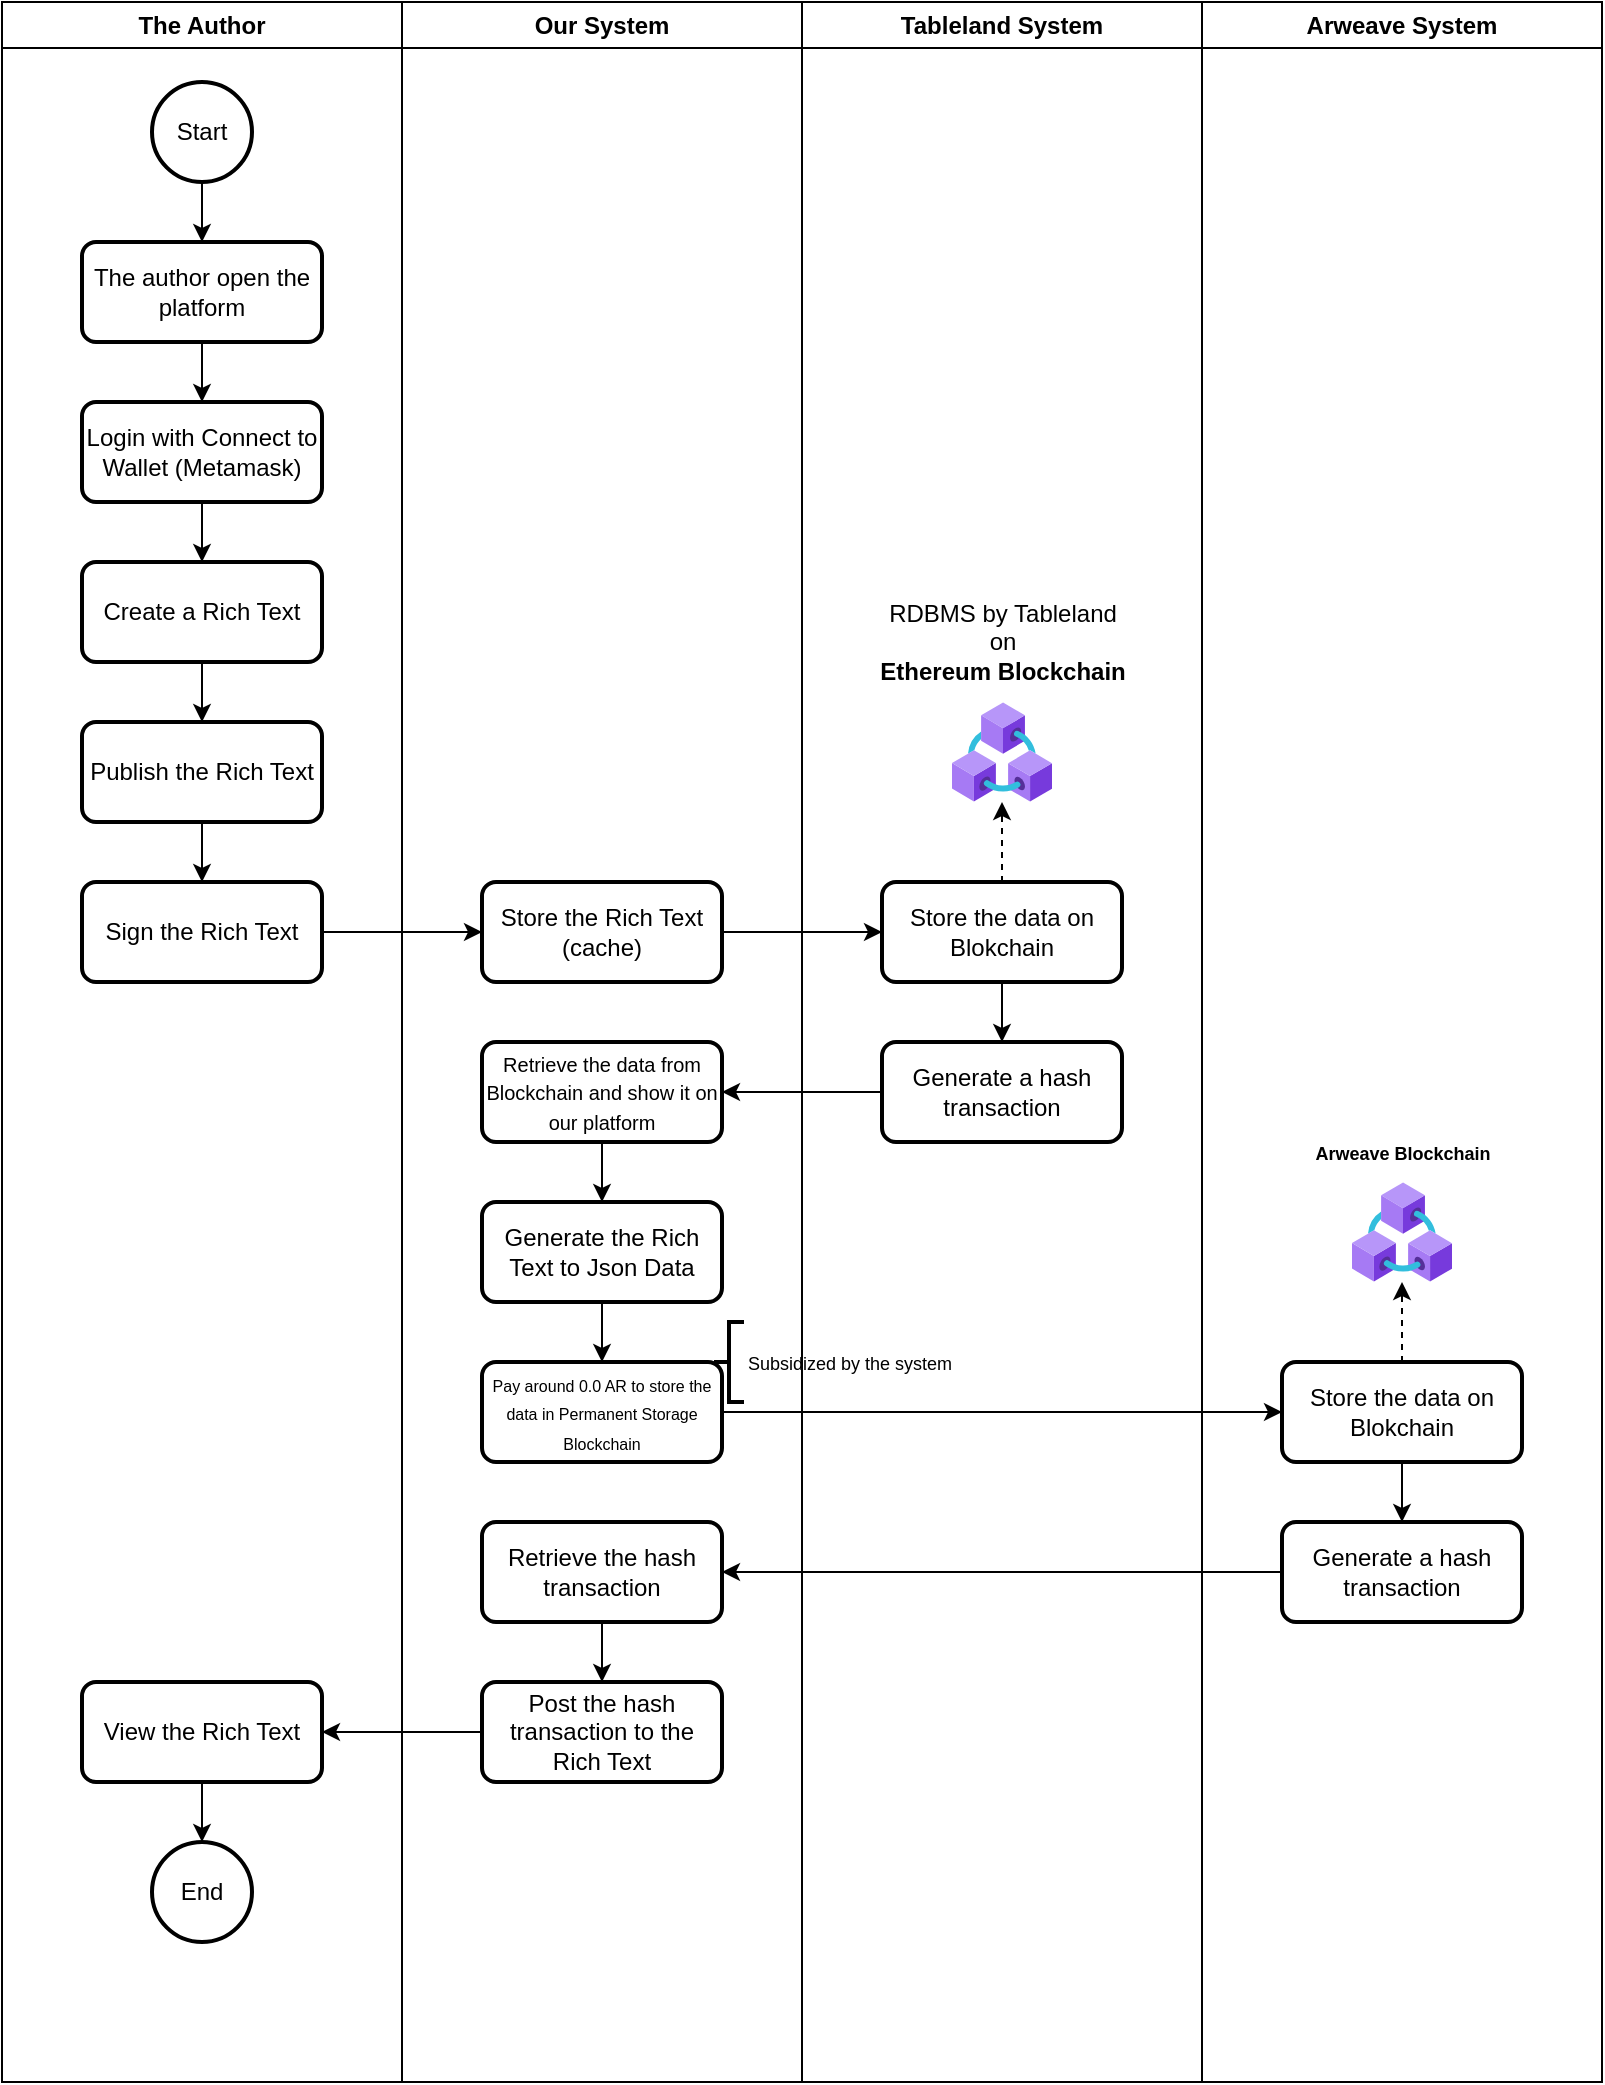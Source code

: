 <mxfile version="20.7.4" type="github">
  <diagram id="A-N_H2hhTLneZuX6YuYR" name="Page-1">
    <mxGraphModel dx="880" dy="444" grid="1" gridSize="10" guides="1" tooltips="1" connect="1" arrows="1" fold="1" page="1" pageScale="1" pageWidth="850" pageHeight="1100" math="0" shadow="0">
      <root>
        <mxCell id="0" />
        <mxCell id="1" parent="0" />
        <mxCell id="aRgtjxC-XMr0UuCk3uVI-1" value="The Author" style="swimlane;whiteSpace=wrap;html=1;" parent="1" vertex="1">
          <mxGeometry x="25" y="40" width="200" height="1040" as="geometry">
            <mxRectangle x="20" y="40" width="100" height="30" as="alternateBounds" />
          </mxGeometry>
        </mxCell>
        <mxCell id="aRgtjxC-XMr0UuCk3uVI-2" style="edgeStyle=orthogonalEdgeStyle;rounded=0;orthogonalLoop=1;jettySize=auto;html=1;exitX=0.5;exitY=1;exitDx=0;exitDy=0;exitPerimeter=0;entryX=0.5;entryY=0;entryDx=0;entryDy=0;" parent="aRgtjxC-XMr0UuCk3uVI-1" source="aRgtjxC-XMr0UuCk3uVI-3" target="aRgtjxC-XMr0UuCk3uVI-5" edge="1">
          <mxGeometry relative="1" as="geometry" />
        </mxCell>
        <mxCell id="aRgtjxC-XMr0UuCk3uVI-3" value="Start" style="strokeWidth=2;html=1;shape=mxgraph.flowchart.start_2;whiteSpace=wrap;" parent="aRgtjxC-XMr0UuCk3uVI-1" vertex="1">
          <mxGeometry x="75" y="40" width="50" height="50" as="geometry" />
        </mxCell>
        <mxCell id="aRgtjxC-XMr0UuCk3uVI-4" style="edgeStyle=orthogonalEdgeStyle;rounded=0;orthogonalLoop=1;jettySize=auto;html=1;exitX=0.5;exitY=1;exitDx=0;exitDy=0;entryX=0.5;entryY=0;entryDx=0;entryDy=0;" parent="aRgtjxC-XMr0UuCk3uVI-1" source="aRgtjxC-XMr0UuCk3uVI-5" target="aRgtjxC-XMr0UuCk3uVI-7" edge="1">
          <mxGeometry relative="1" as="geometry" />
        </mxCell>
        <mxCell id="aRgtjxC-XMr0UuCk3uVI-5" value="The author open the platform" style="rounded=1;whiteSpace=wrap;html=1;absoluteArcSize=1;arcSize=14;strokeWidth=2;" parent="aRgtjxC-XMr0UuCk3uVI-1" vertex="1">
          <mxGeometry x="40" y="120" width="120" height="50" as="geometry" />
        </mxCell>
        <mxCell id="aRgtjxC-XMr0UuCk3uVI-6" style="edgeStyle=orthogonalEdgeStyle;rounded=0;orthogonalLoop=1;jettySize=auto;html=1;exitX=0.5;exitY=1;exitDx=0;exitDy=0;entryX=0.5;entryY=0;entryDx=0;entryDy=0;" parent="aRgtjxC-XMr0UuCk3uVI-1" source="aRgtjxC-XMr0UuCk3uVI-7" target="aRgtjxC-XMr0UuCk3uVI-9" edge="1">
          <mxGeometry relative="1" as="geometry" />
        </mxCell>
        <mxCell id="aRgtjxC-XMr0UuCk3uVI-7" value="Login with Connect to Wallet (Metamask)" style="rounded=1;whiteSpace=wrap;html=1;absoluteArcSize=1;arcSize=14;strokeWidth=2;" parent="aRgtjxC-XMr0UuCk3uVI-1" vertex="1">
          <mxGeometry x="40" y="200" width="120" height="50" as="geometry" />
        </mxCell>
        <mxCell id="aRgtjxC-XMr0UuCk3uVI-8" style="edgeStyle=orthogonalEdgeStyle;rounded=0;orthogonalLoop=1;jettySize=auto;html=1;exitX=0.5;exitY=1;exitDx=0;exitDy=0;entryX=0.5;entryY=0;entryDx=0;entryDy=0;" parent="aRgtjxC-XMr0UuCk3uVI-1" source="aRgtjxC-XMr0UuCk3uVI-9" target="aRgtjxC-XMr0UuCk3uVI-11" edge="1">
          <mxGeometry relative="1" as="geometry" />
        </mxCell>
        <mxCell id="aRgtjxC-XMr0UuCk3uVI-9" value="Create a Rich Text" style="rounded=1;whiteSpace=wrap;html=1;absoluteArcSize=1;arcSize=14;strokeWidth=2;" parent="aRgtjxC-XMr0UuCk3uVI-1" vertex="1">
          <mxGeometry x="40" y="280" width="120" height="50" as="geometry" />
        </mxCell>
        <mxCell id="aRgtjxC-XMr0UuCk3uVI-10" style="edgeStyle=orthogonalEdgeStyle;rounded=0;orthogonalLoop=1;jettySize=auto;html=1;exitX=0.5;exitY=1;exitDx=0;exitDy=0;entryX=0.5;entryY=0;entryDx=0;entryDy=0;" parent="aRgtjxC-XMr0UuCk3uVI-1" source="aRgtjxC-XMr0UuCk3uVI-11" target="aRgtjxC-XMr0UuCk3uVI-12" edge="1">
          <mxGeometry relative="1" as="geometry" />
        </mxCell>
        <mxCell id="aRgtjxC-XMr0UuCk3uVI-11" value="Publish the Rich Text" style="rounded=1;whiteSpace=wrap;html=1;absoluteArcSize=1;arcSize=14;strokeWidth=2;" parent="aRgtjxC-XMr0UuCk3uVI-1" vertex="1">
          <mxGeometry x="40" y="360" width="120" height="50" as="geometry" />
        </mxCell>
        <mxCell id="aRgtjxC-XMr0UuCk3uVI-12" value="Sign the Rich Text" style="rounded=1;whiteSpace=wrap;html=1;absoluteArcSize=1;arcSize=14;strokeWidth=2;" parent="aRgtjxC-XMr0UuCk3uVI-1" vertex="1">
          <mxGeometry x="40" y="440" width="120" height="50" as="geometry" />
        </mxCell>
        <mxCell id="aRgtjxC-XMr0UuCk3uVI-13" style="edgeStyle=orthogonalEdgeStyle;rounded=0;orthogonalLoop=1;jettySize=auto;html=1;exitX=0.5;exitY=1;exitDx=0;exitDy=0;entryX=0.5;entryY=0;entryDx=0;entryDy=0;entryPerimeter=0;fontSize=9;" parent="aRgtjxC-XMr0UuCk3uVI-1" source="aRgtjxC-XMr0UuCk3uVI-14" target="aRgtjxC-XMr0UuCk3uVI-15" edge="1">
          <mxGeometry relative="1" as="geometry" />
        </mxCell>
        <mxCell id="aRgtjxC-XMr0UuCk3uVI-14" value="View the Rich Text" style="rounded=1;whiteSpace=wrap;html=1;absoluteArcSize=1;arcSize=14;strokeWidth=2;" parent="aRgtjxC-XMr0UuCk3uVI-1" vertex="1">
          <mxGeometry x="40" y="840" width="120" height="50" as="geometry" />
        </mxCell>
        <mxCell id="aRgtjxC-XMr0UuCk3uVI-15" value="End" style="strokeWidth=2;html=1;shape=mxgraph.flowchart.start_2;whiteSpace=wrap;" parent="aRgtjxC-XMr0UuCk3uVI-1" vertex="1">
          <mxGeometry x="75" y="920" width="50" height="50" as="geometry" />
        </mxCell>
        <mxCell id="aRgtjxC-XMr0UuCk3uVI-16" value="Our System" style="swimlane;whiteSpace=wrap;html=1;" parent="1" vertex="1">
          <mxGeometry x="225" y="40" width="200" height="1040" as="geometry" />
        </mxCell>
        <mxCell id="aRgtjxC-XMr0UuCk3uVI-19" value="Store the Rich Text (cache)" style="rounded=1;whiteSpace=wrap;html=1;absoluteArcSize=1;arcSize=14;strokeWidth=2;" parent="aRgtjxC-XMr0UuCk3uVI-16" vertex="1">
          <mxGeometry x="40" y="440" width="120" height="50" as="geometry" />
        </mxCell>
        <mxCell id="aRgtjxC-XMr0UuCk3uVI-22" style="edgeStyle=orthogonalEdgeStyle;rounded=0;orthogonalLoop=1;jettySize=auto;html=1;exitX=0.5;exitY=1;exitDx=0;exitDy=0;entryX=0.5;entryY=0;entryDx=0;entryDy=0;" parent="aRgtjxC-XMr0UuCk3uVI-16" source="aRgtjxC-XMr0UuCk3uVI-23" target="aRgtjxC-XMr0UuCk3uVI-24" edge="1">
          <mxGeometry relative="1" as="geometry" />
        </mxCell>
        <mxCell id="aRgtjxC-XMr0UuCk3uVI-23" value="&lt;font style=&quot;font-size: 10px;&quot;&gt;Retrieve the data from Blockchain and show it on our platform&lt;/font&gt;" style="rounded=1;whiteSpace=wrap;html=1;absoluteArcSize=1;arcSize=14;strokeWidth=2;" parent="aRgtjxC-XMr0UuCk3uVI-16" vertex="1">
          <mxGeometry x="40" y="520" width="120" height="50" as="geometry" />
        </mxCell>
        <mxCell id="ybuCih2673T1gLkviC2H-19" style="edgeStyle=orthogonalEdgeStyle;rounded=0;orthogonalLoop=1;jettySize=auto;html=1;exitX=0.5;exitY=1;exitDx=0;exitDy=0;entryX=0.5;entryY=0;entryDx=0;entryDy=0;fontSize=8;" edge="1" parent="aRgtjxC-XMr0UuCk3uVI-16" source="aRgtjxC-XMr0UuCk3uVI-24" target="ybuCih2673T1gLkviC2H-18">
          <mxGeometry relative="1" as="geometry" />
        </mxCell>
        <mxCell id="aRgtjxC-XMr0UuCk3uVI-24" value="Generate the Rich Text to Json Data" style="rounded=1;whiteSpace=wrap;html=1;absoluteArcSize=1;arcSize=14;strokeWidth=2;" parent="aRgtjxC-XMr0UuCk3uVI-16" vertex="1">
          <mxGeometry x="40" y="600" width="120" height="50" as="geometry" />
        </mxCell>
        <mxCell id="aRgtjxC-XMr0UuCk3uVI-26" style="edgeStyle=orthogonalEdgeStyle;rounded=0;orthogonalLoop=1;jettySize=auto;html=1;exitX=0.5;exitY=1;exitDx=0;exitDy=0;entryX=0.5;entryY=0;entryDx=0;entryDy=0;fontSize=9;" parent="aRgtjxC-XMr0UuCk3uVI-16" source="aRgtjxC-XMr0UuCk3uVI-27" target="aRgtjxC-XMr0UuCk3uVI-28" edge="1">
          <mxGeometry relative="1" as="geometry" />
        </mxCell>
        <mxCell id="aRgtjxC-XMr0UuCk3uVI-27" value="Retrieve the hash transaction" style="rounded=1;whiteSpace=wrap;html=1;absoluteArcSize=1;arcSize=14;strokeWidth=2;" parent="aRgtjxC-XMr0UuCk3uVI-16" vertex="1">
          <mxGeometry x="40" y="760" width="120" height="50" as="geometry" />
        </mxCell>
        <mxCell id="aRgtjxC-XMr0UuCk3uVI-28" value="Post the hash transaction to the Rich Text" style="rounded=1;whiteSpace=wrap;html=1;absoluteArcSize=1;arcSize=14;strokeWidth=2;" parent="aRgtjxC-XMr0UuCk3uVI-16" vertex="1">
          <mxGeometry x="40" y="840" width="120" height="50" as="geometry" />
        </mxCell>
        <mxCell id="ybuCih2673T1gLkviC2H-18" value="&lt;font style=&quot;font-size: 8px;&quot;&gt;Pay around 0.0 AR to store the data in Permanent Storage Blockchain&lt;/font&gt;" style="rounded=1;whiteSpace=wrap;html=1;absoluteArcSize=1;arcSize=14;strokeWidth=2;" vertex="1" parent="aRgtjxC-XMr0UuCk3uVI-16">
          <mxGeometry x="40" y="680" width="120" height="50" as="geometry" />
        </mxCell>
        <mxCell id="ybuCih2673T1gLkviC2H-24" value="&lt;font style=&quot;font-size: 9px;&quot;&gt;Subsidized by the system&lt;/font&gt;" style="strokeWidth=2;html=1;shape=mxgraph.flowchart.annotation_2;align=left;labelPosition=right;pointerEvents=1;rotation=0;" vertex="1" parent="aRgtjxC-XMr0UuCk3uVI-16">
          <mxGeometry x="156" y="660" width="15" height="40" as="geometry" />
        </mxCell>
        <mxCell id="aRgtjxC-XMr0UuCk3uVI-29" value="Tableland System" style="swimlane;whiteSpace=wrap;html=1;" parent="1" vertex="1">
          <mxGeometry x="425" y="40" width="200" height="1040" as="geometry" />
        </mxCell>
        <mxCell id="ybuCih2673T1gLkviC2H-1" value="" style="aspect=fixed;html=1;points=[];align=center;image;fontSize=12;image=img/lib/azure2/blockchain/Azure_Blockchain_Service.svg;" vertex="1" parent="aRgtjxC-XMr0UuCk3uVI-29">
          <mxGeometry x="75" y="350" width="50" height="50" as="geometry" />
        </mxCell>
        <mxCell id="aRgtjxC-XMr0UuCk3uVI-21" value="RDBMS by Tableland &lt;br&gt;on &lt;br&gt;&lt;b&gt;Ethereum Blockchain&lt;/b&gt;" style="text;html=1;align=center;verticalAlign=middle;resizable=0;points=[];autosize=1;strokeColor=none;fillColor=none;" parent="aRgtjxC-XMr0UuCk3uVI-29" vertex="1">
          <mxGeometry x="25" y="290" width="150" height="60" as="geometry" />
        </mxCell>
        <mxCell id="ybuCih2673T1gLkviC2H-14" style="edgeStyle=orthogonalEdgeStyle;rounded=0;orthogonalLoop=1;jettySize=auto;html=1;exitX=0.5;exitY=0;exitDx=0;exitDy=0;dashed=1;" edge="1" parent="aRgtjxC-XMr0UuCk3uVI-29" source="ybuCih2673T1gLkviC2H-12" target="ybuCih2673T1gLkviC2H-1">
          <mxGeometry relative="1" as="geometry" />
        </mxCell>
        <mxCell id="ybuCih2673T1gLkviC2H-16" style="edgeStyle=orthogonalEdgeStyle;rounded=0;orthogonalLoop=1;jettySize=auto;html=1;exitX=0.5;exitY=1;exitDx=0;exitDy=0;entryX=0.5;entryY=0;entryDx=0;entryDy=0;" edge="1" parent="aRgtjxC-XMr0UuCk3uVI-29" source="ybuCih2673T1gLkviC2H-12" target="ybuCih2673T1gLkviC2H-15">
          <mxGeometry relative="1" as="geometry" />
        </mxCell>
        <mxCell id="ybuCih2673T1gLkviC2H-12" value="Store the data on Blokchain" style="rounded=1;whiteSpace=wrap;html=1;absoluteArcSize=1;arcSize=14;strokeWidth=2;" vertex="1" parent="aRgtjxC-XMr0UuCk3uVI-29">
          <mxGeometry x="40" y="440" width="120" height="50" as="geometry" />
        </mxCell>
        <mxCell id="ybuCih2673T1gLkviC2H-15" value="Generate a hash transaction" style="rounded=1;whiteSpace=wrap;html=1;absoluteArcSize=1;arcSize=14;strokeWidth=2;" vertex="1" parent="aRgtjxC-XMr0UuCk3uVI-29">
          <mxGeometry x="40" y="520" width="120" height="50" as="geometry" />
        </mxCell>
        <mxCell id="aRgtjxC-XMr0UuCk3uVI-36" style="edgeStyle=orthogonalEdgeStyle;rounded=0;orthogonalLoop=1;jettySize=auto;html=1;exitX=1;exitY=0.5;exitDx=0;exitDy=0;entryX=0;entryY=0.5;entryDx=0;entryDy=0;" parent="1" source="aRgtjxC-XMr0UuCk3uVI-12" target="aRgtjxC-XMr0UuCk3uVI-19" edge="1">
          <mxGeometry relative="1" as="geometry" />
        </mxCell>
        <mxCell id="aRgtjxC-XMr0UuCk3uVI-39" style="edgeStyle=orthogonalEdgeStyle;rounded=0;orthogonalLoop=1;jettySize=auto;html=1;exitX=0;exitY=0.5;exitDx=0;exitDy=0;entryX=1;entryY=0.5;entryDx=0;entryDy=0;fontSize=9;" parent="1" source="aRgtjxC-XMr0UuCk3uVI-28" target="aRgtjxC-XMr0UuCk3uVI-14" edge="1">
          <mxGeometry relative="1" as="geometry" />
        </mxCell>
        <mxCell id="ybuCih2673T1gLkviC2H-5" value="Arweave System" style="swimlane;whiteSpace=wrap;html=1;" vertex="1" parent="1">
          <mxGeometry x="625" y="40" width="200" height="1040" as="geometry" />
        </mxCell>
        <mxCell id="ybuCih2673T1gLkviC2H-21" style="edgeStyle=orthogonalEdgeStyle;rounded=0;orthogonalLoop=1;jettySize=auto;html=1;exitX=0.5;exitY=1;exitDx=0;exitDy=0;entryX=0.5;entryY=0;entryDx=0;entryDy=0;fontSize=8;" edge="1" parent="ybuCih2673T1gLkviC2H-5" source="ybuCih2673T1gLkviC2H-8" target="ybuCih2673T1gLkviC2H-11">
          <mxGeometry relative="1" as="geometry" />
        </mxCell>
        <mxCell id="ybuCih2673T1gLkviC2H-22" style="edgeStyle=orthogonalEdgeStyle;rounded=0;orthogonalLoop=1;jettySize=auto;html=1;exitX=0.5;exitY=0;exitDx=0;exitDy=0;fontSize=8;dashed=1;" edge="1" parent="ybuCih2673T1gLkviC2H-5" source="ybuCih2673T1gLkviC2H-8" target="ybuCih2673T1gLkviC2H-9">
          <mxGeometry relative="1" as="geometry" />
        </mxCell>
        <mxCell id="ybuCih2673T1gLkviC2H-8" value="Store the data on Blokchain" style="rounded=1;whiteSpace=wrap;html=1;absoluteArcSize=1;arcSize=14;strokeWidth=2;" vertex="1" parent="ybuCih2673T1gLkviC2H-5">
          <mxGeometry x="40" y="680" width="120" height="50" as="geometry" />
        </mxCell>
        <mxCell id="ybuCih2673T1gLkviC2H-11" value="Generate a hash transaction" style="rounded=1;whiteSpace=wrap;html=1;absoluteArcSize=1;arcSize=14;strokeWidth=2;" vertex="1" parent="ybuCih2673T1gLkviC2H-5">
          <mxGeometry x="40" y="760" width="120" height="50" as="geometry" />
        </mxCell>
        <mxCell id="ybuCih2673T1gLkviC2H-9" value="" style="aspect=fixed;html=1;points=[];align=center;image;fontSize=12;image=img/lib/azure2/blockchain/Azure_Blockchain_Service.svg;" vertex="1" parent="ybuCih2673T1gLkviC2H-5">
          <mxGeometry x="75" y="590" width="50" height="50" as="geometry" />
        </mxCell>
        <mxCell id="ybuCih2673T1gLkviC2H-10" value="&lt;font style=&quot;font-size: 9px;&quot;&gt;&lt;b&gt;Arweave Blockchain&lt;/b&gt;&lt;/font&gt;" style="text;html=1;align=center;verticalAlign=middle;resizable=0;points=[];autosize=1;strokeColor=none;fillColor=none;" vertex="1" parent="ybuCih2673T1gLkviC2H-5">
          <mxGeometry x="45" y="560" width="110" height="30" as="geometry" />
        </mxCell>
        <mxCell id="ybuCih2673T1gLkviC2H-13" style="edgeStyle=orthogonalEdgeStyle;rounded=0;orthogonalLoop=1;jettySize=auto;html=1;exitX=1;exitY=0.5;exitDx=0;exitDy=0;entryX=0;entryY=0.5;entryDx=0;entryDy=0;" edge="1" parent="1" source="aRgtjxC-XMr0UuCk3uVI-19" target="ybuCih2673T1gLkviC2H-12">
          <mxGeometry relative="1" as="geometry" />
        </mxCell>
        <mxCell id="ybuCih2673T1gLkviC2H-17" style="edgeStyle=orthogonalEdgeStyle;rounded=0;orthogonalLoop=1;jettySize=auto;html=1;exitX=0;exitY=0.5;exitDx=0;exitDy=0;entryX=1;entryY=0.5;entryDx=0;entryDy=0;" edge="1" parent="1" source="ybuCih2673T1gLkviC2H-15" target="aRgtjxC-XMr0UuCk3uVI-23">
          <mxGeometry relative="1" as="geometry" />
        </mxCell>
        <mxCell id="ybuCih2673T1gLkviC2H-20" style="edgeStyle=orthogonalEdgeStyle;rounded=0;orthogonalLoop=1;jettySize=auto;html=1;exitX=1;exitY=0.5;exitDx=0;exitDy=0;entryX=0;entryY=0.5;entryDx=0;entryDy=0;fontSize=8;" edge="1" parent="1" source="ybuCih2673T1gLkviC2H-18" target="ybuCih2673T1gLkviC2H-8">
          <mxGeometry relative="1" as="geometry" />
        </mxCell>
        <mxCell id="ybuCih2673T1gLkviC2H-23" style="edgeStyle=orthogonalEdgeStyle;rounded=0;orthogonalLoop=1;jettySize=auto;html=1;exitX=0;exitY=0.5;exitDx=0;exitDy=0;entryX=1;entryY=0.5;entryDx=0;entryDy=0;fontSize=8;" edge="1" parent="1" source="ybuCih2673T1gLkviC2H-11" target="aRgtjxC-XMr0UuCk3uVI-27">
          <mxGeometry relative="1" as="geometry" />
        </mxCell>
      </root>
    </mxGraphModel>
  </diagram>
</mxfile>
